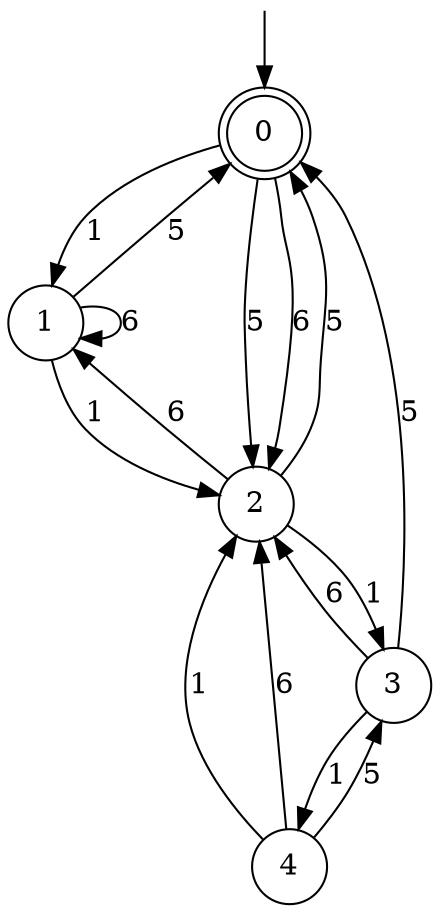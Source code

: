digraph g {

	s0 [shape="doublecircle" label="0"];
	s1 [shape="circle" label="1"];
	s2 [shape="circle" label="2"];
	s3 [shape="circle" label="3"];
	s4 [shape="circle" label="4"];
	s0 -> s1 [label="1"];
	s0 -> s2 [label="5"];
	s0 -> s2 [label="6"];
	s1 -> s2 [label="1"];
	s1 -> s0 [label="5"];
	s1 -> s1 [label="6"];
	s2 -> s3 [label="1"];
	s2 -> s0 [label="5"];
	s2 -> s1 [label="6"];
	s3 -> s4 [label="1"];
	s3 -> s0 [label="5"];
	s3 -> s2 [label="6"];
	s4 -> s2 [label="1"];
	s4 -> s3 [label="5"];
	s4 -> s2 [label="6"];

__start0 [label="" shape="none" width="0" height="0"];
__start0 -> s0;

}
